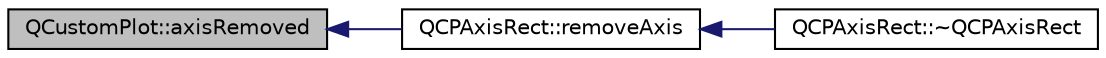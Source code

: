 digraph "QCustomPlot::axisRemoved"
{
  edge [fontname="Helvetica",fontsize="10",labelfontname="Helvetica",labelfontsize="10"];
  node [fontname="Helvetica",fontsize="10",shape=record];
  rankdir="LR";
  Node209 [label="QCustomPlot::axisRemoved",height=0.2,width=0.4,color="black", fillcolor="grey75", style="filled", fontcolor="black"];
  Node209 -> Node210 [dir="back",color="midnightblue",fontsize="10",style="solid",fontname="Helvetica"];
  Node210 [label="QCPAxisRect::removeAxis",height=0.2,width=0.4,color="black", fillcolor="white", style="filled",URL="$class_q_c_p_axis_rect.html#a03c39cd9704f0d36fb6cf980cdddcbaa"];
  Node210 -> Node211 [dir="back",color="midnightblue",fontsize="10",style="solid",fontname="Helvetica"];
  Node211 [label="QCPAxisRect::~QCPAxisRect",height=0.2,width=0.4,color="black", fillcolor="white", style="filled",URL="$class_q_c_p_axis_rect.html#a463c44b1856ddbf82eb3f7b582839cd0"];
}
